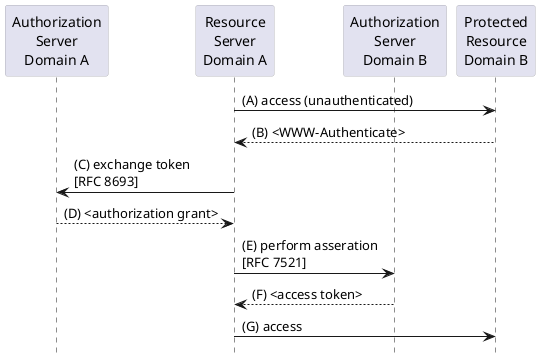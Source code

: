 @startuml "example-rs"
hide footbox
skinparam {
    sequenceParticipantBorderThickness 0
}

participant ASa as "Authorization\nServer\nDomain A"
participant client as "Resource\nServer\nDomain A"
participant ASb as "Authorization\nServer\nDomain B"
participant pr as "Protected\nResource\nDomain B"

client -> pr: (A) access (unauthenticated)
return (B) <WWW-Authenticate>

client -> ASa: (C) exchange token\n[RFC 8693]
return (D) <authorization grant>

client -> ASb: (E) perform asseration\n[RFC 7521]
return (F) <access token>

client -> pr: (G) access



@enduml